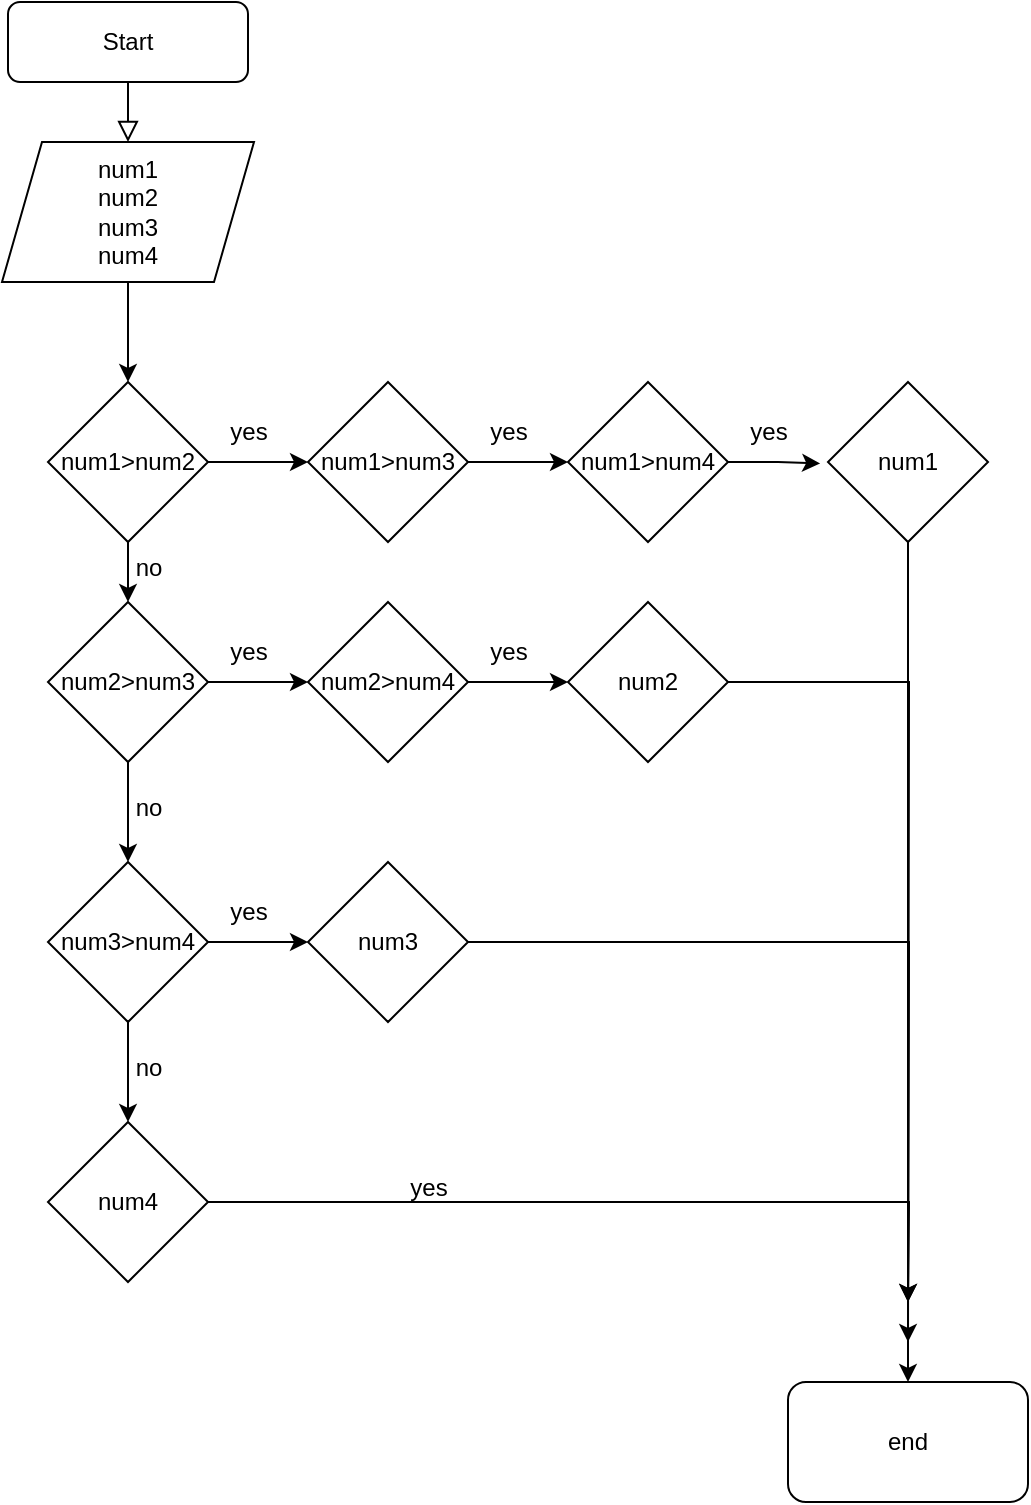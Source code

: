 <mxfile version="21.3.2" type="github">
  <diagram id="C5RBs43oDa-KdzZeNtuy" name="Page-1">
    <mxGraphModel dx="1386" dy="797" grid="1" gridSize="10" guides="1" tooltips="1" connect="1" arrows="1" fold="1" page="1" pageScale="1" pageWidth="827" pageHeight="1169" math="0" shadow="0">
      <root>
        <mxCell id="WIyWlLk6GJQsqaUBKTNV-0" />
        <mxCell id="WIyWlLk6GJQsqaUBKTNV-1" parent="WIyWlLk6GJQsqaUBKTNV-0" />
        <mxCell id="WIyWlLk6GJQsqaUBKTNV-2" value="" style="rounded=0;html=1;jettySize=auto;orthogonalLoop=1;fontSize=11;endArrow=block;endFill=0;endSize=8;strokeWidth=1;shadow=0;labelBackgroundColor=none;edgeStyle=orthogonalEdgeStyle;" parent="WIyWlLk6GJQsqaUBKTNV-1" source="WIyWlLk6GJQsqaUBKTNV-3" target="xs93SeIErcXGaf2dhe6X-0" edge="1">
          <mxGeometry relative="1" as="geometry">
            <mxPoint x="414" y="100" as="targetPoint" />
          </mxGeometry>
        </mxCell>
        <mxCell id="WIyWlLk6GJQsqaUBKTNV-3" value="Start" style="rounded=1;whiteSpace=wrap;html=1;fontSize=12;glass=0;strokeWidth=1;shadow=0;" parent="WIyWlLk6GJQsqaUBKTNV-1" vertex="1">
          <mxGeometry x="60" y="20" width="120" height="40" as="geometry" />
        </mxCell>
        <mxCell id="xs93SeIErcXGaf2dhe6X-10" style="edgeStyle=orthogonalEdgeStyle;rounded=0;orthogonalLoop=1;jettySize=auto;html=1;entryX=0.5;entryY=0;entryDx=0;entryDy=0;" parent="WIyWlLk6GJQsqaUBKTNV-1" source="xs93SeIErcXGaf2dhe6X-0" target="xs93SeIErcXGaf2dhe6X-1" edge="1">
          <mxGeometry relative="1" as="geometry" />
        </mxCell>
        <mxCell id="xs93SeIErcXGaf2dhe6X-0" value="num1&lt;br&gt;num2&lt;br&gt;num3&lt;br&gt;num4" style="shape=parallelogram;perimeter=parallelogramPerimeter;whiteSpace=wrap;html=1;fixedSize=1;" parent="WIyWlLk6GJQsqaUBKTNV-1" vertex="1">
          <mxGeometry x="57" y="90" width="126" height="70" as="geometry" />
        </mxCell>
        <mxCell id="xs93SeIErcXGaf2dhe6X-14" style="edgeStyle=orthogonalEdgeStyle;rounded=0;orthogonalLoop=1;jettySize=auto;html=1;" parent="WIyWlLk6GJQsqaUBKTNV-1" source="xs93SeIErcXGaf2dhe6X-1" edge="1">
          <mxGeometry relative="1" as="geometry">
            <mxPoint x="120" y="320" as="targetPoint" />
          </mxGeometry>
        </mxCell>
        <mxCell id="xs93SeIErcXGaf2dhe6X-24" style="edgeStyle=orthogonalEdgeStyle;rounded=0;orthogonalLoop=1;jettySize=auto;html=1;exitX=1;exitY=0.5;exitDx=0;exitDy=0;entryX=0;entryY=0.5;entryDx=0;entryDy=0;" parent="WIyWlLk6GJQsqaUBKTNV-1" source="xs93SeIErcXGaf2dhe6X-1" target="xs93SeIErcXGaf2dhe6X-15" edge="1">
          <mxGeometry relative="1" as="geometry" />
        </mxCell>
        <mxCell id="xs93SeIErcXGaf2dhe6X-1" value="num1&amp;gt;num2" style="rhombus;whiteSpace=wrap;html=1;" parent="WIyWlLk6GJQsqaUBKTNV-1" vertex="1">
          <mxGeometry x="80" y="210" width="80" height="80" as="geometry" />
        </mxCell>
        <mxCell id="xs93SeIErcXGaf2dhe6X-35" style="edgeStyle=orthogonalEdgeStyle;rounded=0;orthogonalLoop=1;jettySize=auto;html=1;entryX=0;entryY=0.5;entryDx=0;entryDy=0;" parent="WIyWlLk6GJQsqaUBKTNV-1" source="xs93SeIErcXGaf2dhe6X-15" target="xs93SeIErcXGaf2dhe6X-34" edge="1">
          <mxGeometry relative="1" as="geometry" />
        </mxCell>
        <mxCell id="xs93SeIErcXGaf2dhe6X-15" value="num1&amp;gt;num3" style="rhombus;whiteSpace=wrap;html=1;" parent="WIyWlLk6GJQsqaUBKTNV-1" vertex="1">
          <mxGeometry x="210" y="210" width="80" height="80" as="geometry" />
        </mxCell>
        <mxCell id="fI5U3nb73tzoozHeHRDN-2" style="edgeStyle=orthogonalEdgeStyle;rounded=0;orthogonalLoop=1;jettySize=auto;html=1;" edge="1" parent="WIyWlLk6GJQsqaUBKTNV-1" source="xs93SeIErcXGaf2dhe6X-16">
          <mxGeometry relative="1" as="geometry">
            <mxPoint x="510" y="670" as="targetPoint" />
          </mxGeometry>
        </mxCell>
        <mxCell id="xs93SeIErcXGaf2dhe6X-16" value="num4" style="rhombus;whiteSpace=wrap;html=1;" parent="WIyWlLk6GJQsqaUBKTNV-1" vertex="1">
          <mxGeometry x="80" y="580" width="80" height="80" as="geometry" />
        </mxCell>
        <mxCell id="xs93SeIErcXGaf2dhe6X-20" style="edgeStyle=orthogonalEdgeStyle;rounded=0;orthogonalLoop=1;jettySize=auto;html=1;exitX=0.5;exitY=1;exitDx=0;exitDy=0;entryX=0.5;entryY=0;entryDx=0;entryDy=0;" parent="WIyWlLk6GJQsqaUBKTNV-1" source="xs93SeIErcXGaf2dhe6X-17" target="xs93SeIErcXGaf2dhe6X-16" edge="1">
          <mxGeometry relative="1" as="geometry" />
        </mxCell>
        <mxCell id="xs93SeIErcXGaf2dhe6X-40" style="edgeStyle=orthogonalEdgeStyle;rounded=0;orthogonalLoop=1;jettySize=auto;html=1;entryX=0;entryY=0.5;entryDx=0;entryDy=0;" parent="WIyWlLk6GJQsqaUBKTNV-1" source="xs93SeIErcXGaf2dhe6X-17" target="xs93SeIErcXGaf2dhe6X-30" edge="1">
          <mxGeometry relative="1" as="geometry" />
        </mxCell>
        <mxCell id="xs93SeIErcXGaf2dhe6X-17" value="num3&amp;gt;num4" style="rhombus;whiteSpace=wrap;html=1;" parent="WIyWlLk6GJQsqaUBKTNV-1" vertex="1">
          <mxGeometry x="80" y="450" width="80" height="80" as="geometry" />
        </mxCell>
        <mxCell id="xs93SeIErcXGaf2dhe6X-19" style="edgeStyle=orthogonalEdgeStyle;rounded=0;orthogonalLoop=1;jettySize=auto;html=1;exitX=0.5;exitY=1;exitDx=0;exitDy=0;entryX=0.5;entryY=0;entryDx=0;entryDy=0;" parent="WIyWlLk6GJQsqaUBKTNV-1" source="xs93SeIErcXGaf2dhe6X-18" target="xs93SeIErcXGaf2dhe6X-17" edge="1">
          <mxGeometry relative="1" as="geometry" />
        </mxCell>
        <mxCell id="xs93SeIErcXGaf2dhe6X-38" style="edgeStyle=orthogonalEdgeStyle;rounded=0;orthogonalLoop=1;jettySize=auto;html=1;exitX=1;exitY=0.5;exitDx=0;exitDy=0;entryX=0;entryY=0.5;entryDx=0;entryDy=0;" parent="WIyWlLk6GJQsqaUBKTNV-1" source="xs93SeIErcXGaf2dhe6X-18" target="xs93SeIErcXGaf2dhe6X-32" edge="1">
          <mxGeometry relative="1" as="geometry" />
        </mxCell>
        <mxCell id="xs93SeIErcXGaf2dhe6X-18" value="num2&amp;gt;num3" style="rhombus;whiteSpace=wrap;html=1;" parent="WIyWlLk6GJQsqaUBKTNV-1" vertex="1">
          <mxGeometry x="80" y="320" width="80" height="80" as="geometry" />
        </mxCell>
        <mxCell id="xs93SeIErcXGaf2dhe6X-21" value="no" style="text;html=1;align=center;verticalAlign=middle;resizable=0;points=[];autosize=1;strokeColor=none;fillColor=none;" parent="WIyWlLk6GJQsqaUBKTNV-1" vertex="1">
          <mxGeometry x="110" y="288" width="40" height="30" as="geometry" />
        </mxCell>
        <mxCell id="xs93SeIErcXGaf2dhe6X-22" value="no" style="text;html=1;align=center;verticalAlign=middle;resizable=0;points=[];autosize=1;strokeColor=none;fillColor=none;" parent="WIyWlLk6GJQsqaUBKTNV-1" vertex="1">
          <mxGeometry x="110" y="408" width="40" height="30" as="geometry" />
        </mxCell>
        <mxCell id="xs93SeIErcXGaf2dhe6X-23" value="no" style="text;html=1;align=center;verticalAlign=middle;resizable=0;points=[];autosize=1;strokeColor=none;fillColor=none;" parent="WIyWlLk6GJQsqaUBKTNV-1" vertex="1">
          <mxGeometry x="110" y="538" width="40" height="30" as="geometry" />
        </mxCell>
        <mxCell id="xs93SeIErcXGaf2dhe6X-25" value="yes" style="text;html=1;align=center;verticalAlign=middle;resizable=0;points=[];autosize=1;strokeColor=none;fillColor=none;" parent="WIyWlLk6GJQsqaUBKTNV-1" vertex="1">
          <mxGeometry x="160" y="220" width="40" height="30" as="geometry" />
        </mxCell>
        <mxCell id="fI5U3nb73tzoozHeHRDN-1" style="edgeStyle=orthogonalEdgeStyle;rounded=0;orthogonalLoop=1;jettySize=auto;html=1;exitX=1;exitY=0.5;exitDx=0;exitDy=0;" edge="1" parent="WIyWlLk6GJQsqaUBKTNV-1" source="xs93SeIErcXGaf2dhe6X-30">
          <mxGeometry relative="1" as="geometry">
            <mxPoint x="510" y="670" as="targetPoint" />
          </mxGeometry>
        </mxCell>
        <mxCell id="xs93SeIErcXGaf2dhe6X-30" value="num3" style="rhombus;whiteSpace=wrap;html=1;" parent="WIyWlLk6GJQsqaUBKTNV-1" vertex="1">
          <mxGeometry x="210" y="450" width="80" height="80" as="geometry" />
        </mxCell>
        <mxCell id="fI5U3nb73tzoozHeHRDN-0" style="edgeStyle=orthogonalEdgeStyle;rounded=0;orthogonalLoop=1;jettySize=auto;html=1;" edge="1" parent="WIyWlLk6GJQsqaUBKTNV-1" source="xs93SeIErcXGaf2dhe6X-31">
          <mxGeometry relative="1" as="geometry">
            <mxPoint x="510" y="690" as="targetPoint" />
          </mxGeometry>
        </mxCell>
        <mxCell id="xs93SeIErcXGaf2dhe6X-31" value="num2" style="rhombus;whiteSpace=wrap;html=1;" parent="WIyWlLk6GJQsqaUBKTNV-1" vertex="1">
          <mxGeometry x="340" y="320" width="80" height="80" as="geometry" />
        </mxCell>
        <mxCell id="xs93SeIErcXGaf2dhe6X-39" style="edgeStyle=orthogonalEdgeStyle;rounded=0;orthogonalLoop=1;jettySize=auto;html=1;entryX=0;entryY=0.5;entryDx=0;entryDy=0;" parent="WIyWlLk6GJQsqaUBKTNV-1" source="xs93SeIErcXGaf2dhe6X-32" target="xs93SeIErcXGaf2dhe6X-31" edge="1">
          <mxGeometry relative="1" as="geometry" />
        </mxCell>
        <mxCell id="xs93SeIErcXGaf2dhe6X-32" value="num2&amp;gt;num4" style="rhombus;whiteSpace=wrap;html=1;" parent="WIyWlLk6GJQsqaUBKTNV-1" vertex="1">
          <mxGeometry x="210" y="320" width="80" height="80" as="geometry" />
        </mxCell>
        <mxCell id="xs93SeIErcXGaf2dhe6X-51" style="edgeStyle=orthogonalEdgeStyle;rounded=0;orthogonalLoop=1;jettySize=auto;html=1;entryX=0.5;entryY=0;entryDx=0;entryDy=0;" parent="WIyWlLk6GJQsqaUBKTNV-1" source="xs93SeIErcXGaf2dhe6X-33" target="xs93SeIErcXGaf2dhe6X-50" edge="1">
          <mxGeometry relative="1" as="geometry" />
        </mxCell>
        <mxCell id="xs93SeIErcXGaf2dhe6X-33" value="num1" style="rhombus;whiteSpace=wrap;html=1;" parent="WIyWlLk6GJQsqaUBKTNV-1" vertex="1">
          <mxGeometry x="470" y="210" width="80" height="80" as="geometry" />
        </mxCell>
        <mxCell id="xs93SeIErcXGaf2dhe6X-49" style="edgeStyle=orthogonalEdgeStyle;rounded=0;orthogonalLoop=1;jettySize=auto;html=1;exitX=1;exitY=0.5;exitDx=0;exitDy=0;entryX=-0.049;entryY=0.509;entryDx=0;entryDy=0;entryPerimeter=0;" parent="WIyWlLk6GJQsqaUBKTNV-1" source="xs93SeIErcXGaf2dhe6X-34" target="xs93SeIErcXGaf2dhe6X-33" edge="1">
          <mxGeometry relative="1" as="geometry" />
        </mxCell>
        <mxCell id="xs93SeIErcXGaf2dhe6X-34" value="num1&amp;gt;num4" style="rhombus;whiteSpace=wrap;html=1;" parent="WIyWlLk6GJQsqaUBKTNV-1" vertex="1">
          <mxGeometry x="340" y="210" width="80" height="80" as="geometry" />
        </mxCell>
        <mxCell id="xs93SeIErcXGaf2dhe6X-41" value="yes" style="text;html=1;align=center;verticalAlign=middle;resizable=0;points=[];autosize=1;strokeColor=none;fillColor=none;" parent="WIyWlLk6GJQsqaUBKTNV-1" vertex="1">
          <mxGeometry x="290" y="220" width="40" height="30" as="geometry" />
        </mxCell>
        <mxCell id="xs93SeIErcXGaf2dhe6X-43" value="yes" style="text;html=1;align=center;verticalAlign=middle;resizable=0;points=[];autosize=1;strokeColor=none;fillColor=none;" parent="WIyWlLk6GJQsqaUBKTNV-1" vertex="1">
          <mxGeometry x="160" y="460" width="40" height="30" as="geometry" />
        </mxCell>
        <mxCell id="xs93SeIErcXGaf2dhe6X-44" value="yes" style="text;html=1;align=center;verticalAlign=middle;resizable=0;points=[];autosize=1;strokeColor=none;fillColor=none;" parent="WIyWlLk6GJQsqaUBKTNV-1" vertex="1">
          <mxGeometry x="160" y="330" width="40" height="30" as="geometry" />
        </mxCell>
        <mxCell id="xs93SeIErcXGaf2dhe6X-45" value="yes" style="text;html=1;align=center;verticalAlign=middle;resizable=0;points=[];autosize=1;strokeColor=none;fillColor=none;" parent="WIyWlLk6GJQsqaUBKTNV-1" vertex="1">
          <mxGeometry x="290" y="330" width="40" height="30" as="geometry" />
        </mxCell>
        <mxCell id="xs93SeIErcXGaf2dhe6X-46" value="yes" style="text;html=1;align=center;verticalAlign=middle;resizable=0;points=[];autosize=1;strokeColor=none;fillColor=none;" parent="WIyWlLk6GJQsqaUBKTNV-1" vertex="1">
          <mxGeometry x="420" y="220" width="40" height="30" as="geometry" />
        </mxCell>
        <mxCell id="xs93SeIErcXGaf2dhe6X-50" value="end" style="rounded=1;whiteSpace=wrap;html=1;" parent="WIyWlLk6GJQsqaUBKTNV-1" vertex="1">
          <mxGeometry x="450" y="710" width="120" height="60" as="geometry" />
        </mxCell>
        <mxCell id="fI5U3nb73tzoozHeHRDN-4" value="yes" style="text;html=1;align=center;verticalAlign=middle;resizable=0;points=[];autosize=1;strokeColor=none;fillColor=none;" vertex="1" parent="WIyWlLk6GJQsqaUBKTNV-1">
          <mxGeometry x="250" y="598" width="40" height="30" as="geometry" />
        </mxCell>
      </root>
    </mxGraphModel>
  </diagram>
</mxfile>

